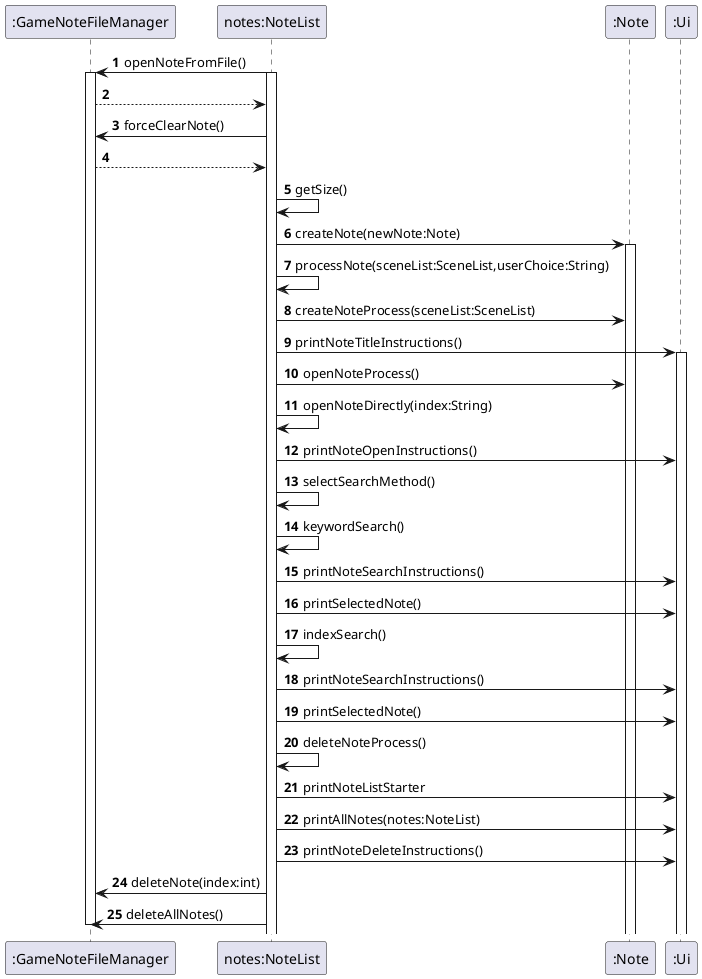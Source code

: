 @startuml
'https://plantuml.com/sequence-diagram

autonumber

":GameNoteFileManager"<-"notes:NoteList": openNoteFromFile()
activate "notes:NoteList"
activate ":GameNoteFileManager"
":GameNoteFileManager" --> "notes:NoteList"
":GameNoteFileManager"<-"notes:NoteList": forceClearNote()
":GameNoteFileManager" --> "notes:NoteList"

"notes:NoteList" -> "notes:NoteList" :getSize()
"notes:NoteList" -> ":Note":createNote(newNote:Note)
activate ":Note"

"notes:NoteList" -> "notes:NoteList": processNote(sceneList:SceneList,userChoice:String)
"notes:NoteList"-> ":Note" : createNoteProcess(sceneList:SceneList)
"notes:NoteList" -> ":Ui" :printNoteTitleInstructions()
activate ":Ui"
"notes:NoteList"-> ":Note" : openNoteProcess()
"notes:NoteList"->"notes:NoteList":openNoteDirectly(index:String)
"notes:NoteList"-> ":Ui": printNoteOpenInstructions()
"notes:NoteList"-> "notes:NoteList": selectSearchMethod()
"notes:NoteList"-> "notes:NoteList":keywordSearch()
"notes:NoteList" -> ":Ui" :printNoteSearchInstructions()
"notes:NoteList" -> ":Ui" :printSelectedNote()
"notes:NoteList"-> "notes:NoteList":indexSearch()
"notes:NoteList" -> ":Ui" :printNoteSearchInstructions()
"notes:NoteList" -> ":Ui" :printSelectedNote()
"notes:NoteList" -> "notes:NoteList": deleteNoteProcess()
"notes:NoteList"-> ":Ui" :printNoteListStarter
"notes:NoteList"-> ":Ui" :printAllNotes(notes:NoteList)
"notes:NoteList"-> ":Ui": printNoteDeleteInstructions()
"notes:NoteList" -> ":GameNoteFileManager":deleteNote(index:int)
"notes:NoteList" -> ":GameNoteFileManager":deleteAllNotes()
deactivate ":GameNoteFileManager"
@enduml